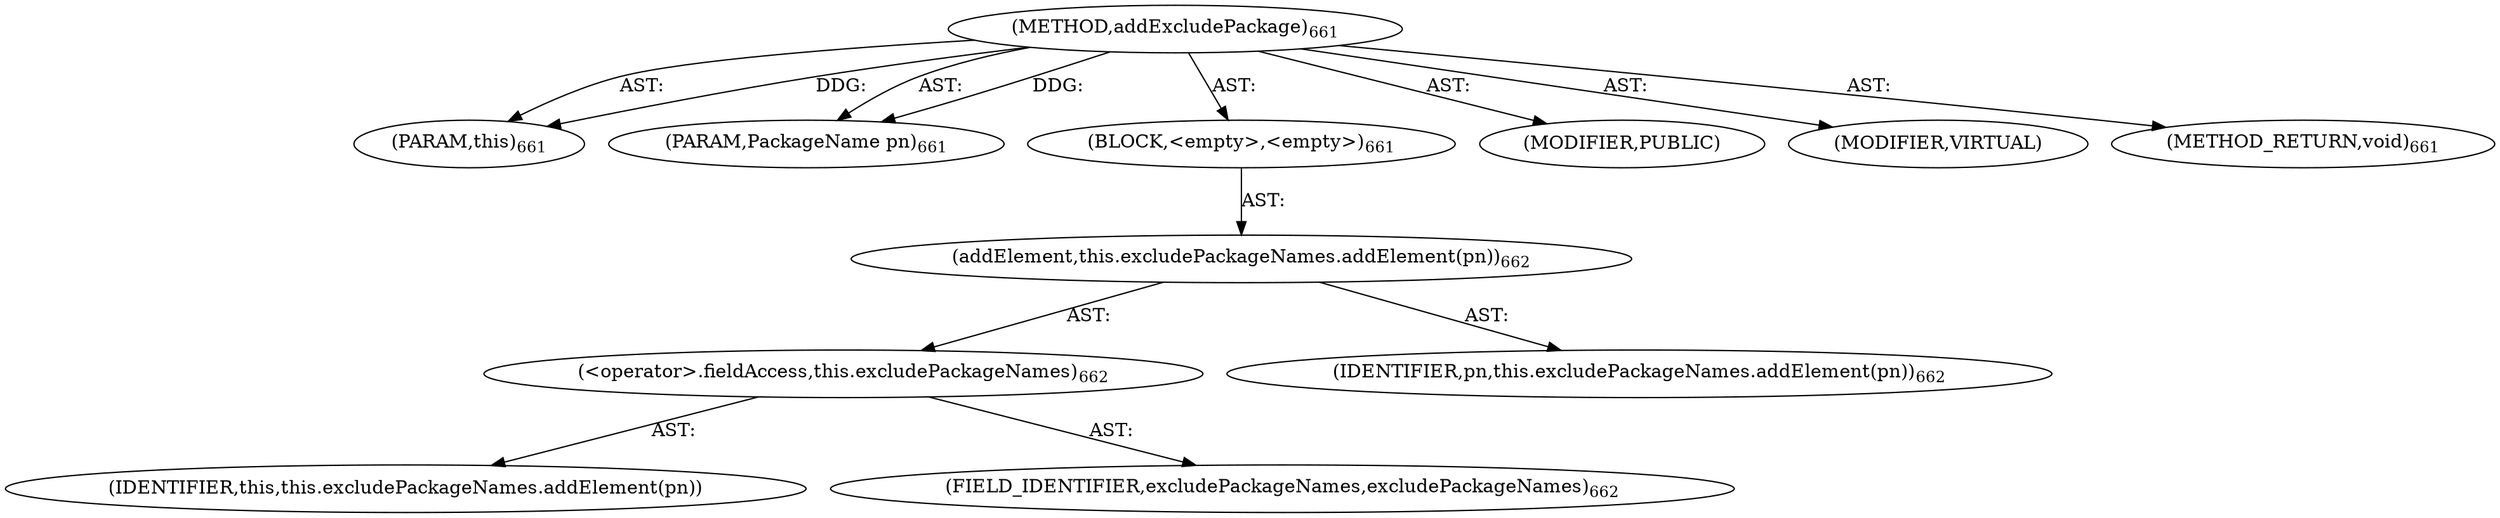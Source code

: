 digraph "addExcludePackage" {  
"111669149741" [label = <(METHOD,addExcludePackage)<SUB>661</SUB>> ]
"115964117124" [label = <(PARAM,this)<SUB>661</SUB>> ]
"115964117125" [label = <(PARAM,PackageName pn)<SUB>661</SUB>> ]
"25769803838" [label = <(BLOCK,&lt;empty&gt;,&lt;empty&gt;)<SUB>661</SUB>> ]
"30064771250" [label = <(addElement,this.excludePackageNames.addElement(pn))<SUB>662</SUB>> ]
"30064771251" [label = <(&lt;operator&gt;.fieldAccess,this.excludePackageNames)<SUB>662</SUB>> ]
"68719476967" [label = <(IDENTIFIER,this,this.excludePackageNames.addElement(pn))> ]
"55834574905" [label = <(FIELD_IDENTIFIER,excludePackageNames,excludePackageNames)<SUB>662</SUB>> ]
"68719476968" [label = <(IDENTIFIER,pn,this.excludePackageNames.addElement(pn))<SUB>662</SUB>> ]
"133143986315" [label = <(MODIFIER,PUBLIC)> ]
"133143986316" [label = <(MODIFIER,VIRTUAL)> ]
"128849018925" [label = <(METHOD_RETURN,void)<SUB>661</SUB>> ]
  "111669149741" -> "115964117124"  [ label = "AST: "] 
  "111669149741" -> "115964117125"  [ label = "AST: "] 
  "111669149741" -> "25769803838"  [ label = "AST: "] 
  "111669149741" -> "133143986315"  [ label = "AST: "] 
  "111669149741" -> "133143986316"  [ label = "AST: "] 
  "111669149741" -> "128849018925"  [ label = "AST: "] 
  "25769803838" -> "30064771250"  [ label = "AST: "] 
  "30064771250" -> "30064771251"  [ label = "AST: "] 
  "30064771250" -> "68719476968"  [ label = "AST: "] 
  "30064771251" -> "68719476967"  [ label = "AST: "] 
  "30064771251" -> "55834574905"  [ label = "AST: "] 
  "111669149741" -> "115964117124"  [ label = "DDG: "] 
  "111669149741" -> "115964117125"  [ label = "DDG: "] 
}
